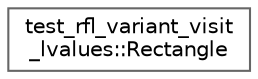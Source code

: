 digraph "类继承关系图"
{
 // LATEX_PDF_SIZE
  bgcolor="transparent";
  edge [fontname=Helvetica,fontsize=10,labelfontname=Helvetica,labelfontsize=10];
  node [fontname=Helvetica,fontsize=10,shape=box,height=0.2,width=0.4];
  rankdir="LR";
  Node0 [id="Node000000",label="test_rfl_variant_visit\l_lvalues::Rectangle",height=0.2,width=0.4,color="grey40", fillcolor="white", style="filled",URL="$structtest__rfl__variant__visit__lvalues_1_1_rectangle.html",tooltip=" "];
}
